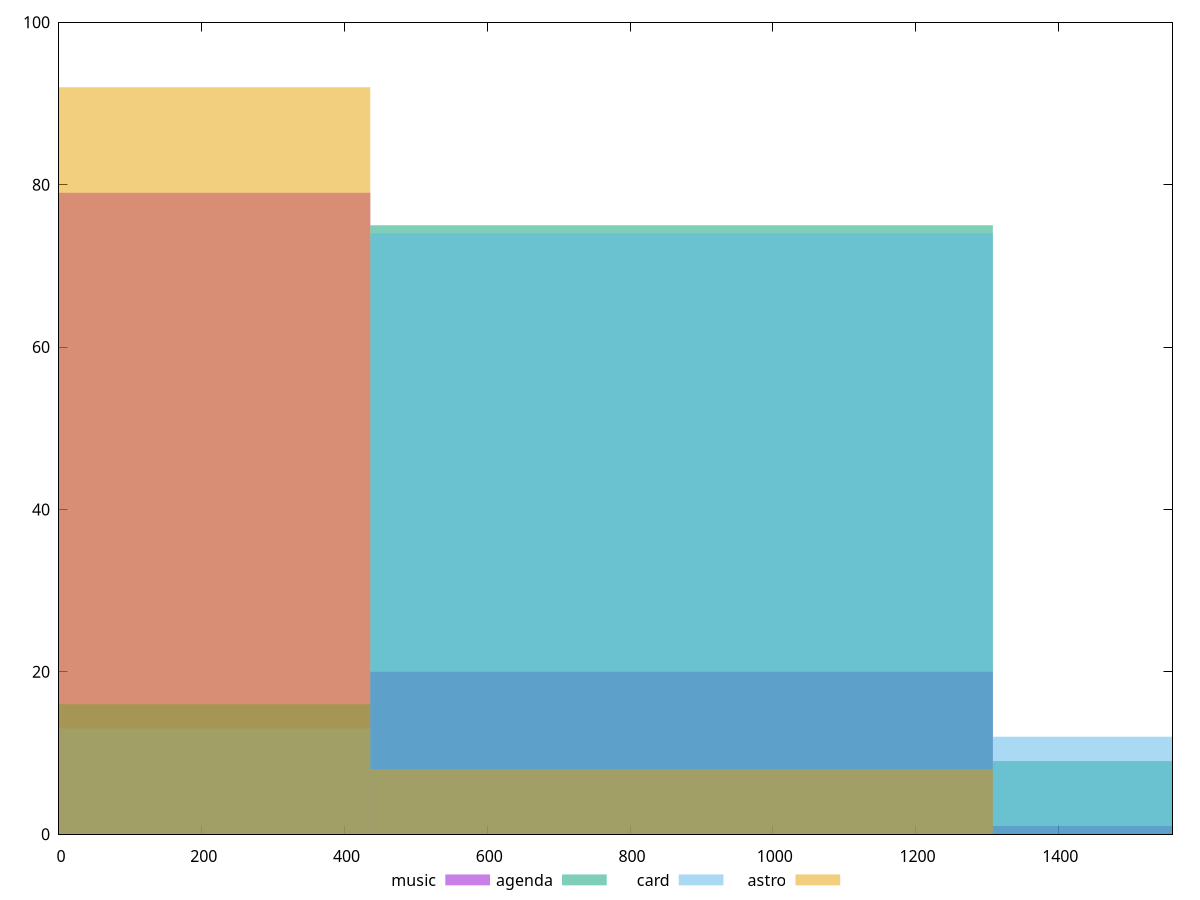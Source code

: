 reset

$music <<EOF
0 79
872.1956037820034 20
1744.391207564007 1
EOF

$agenda <<EOF
872.1956037820034 75
1744.391207564007 9
0 16
EOF

$card <<EOF
872.1956037820034 74
0 13
1744.391207564007 12
EOF

$astro <<EOF
872.1956037820034 8
0 92
EOF

set key outside below
set boxwidth 872.1956037820034
set xrange [0:1560]
set yrange [0:100]
set trange [0:100]
set style fill transparent solid 0.5 noborder
set terminal svg size 640, 520 enhanced background rgb 'white'
set output "report/report_00029_2021-02-24T13-36-40.390Z/uses-http2/comparison/histogram/all_raw.svg"

plot $music title "music" with boxes, \
     $agenda title "agenda" with boxes, \
     $card title "card" with boxes, \
     $astro title "astro" with boxes

reset
